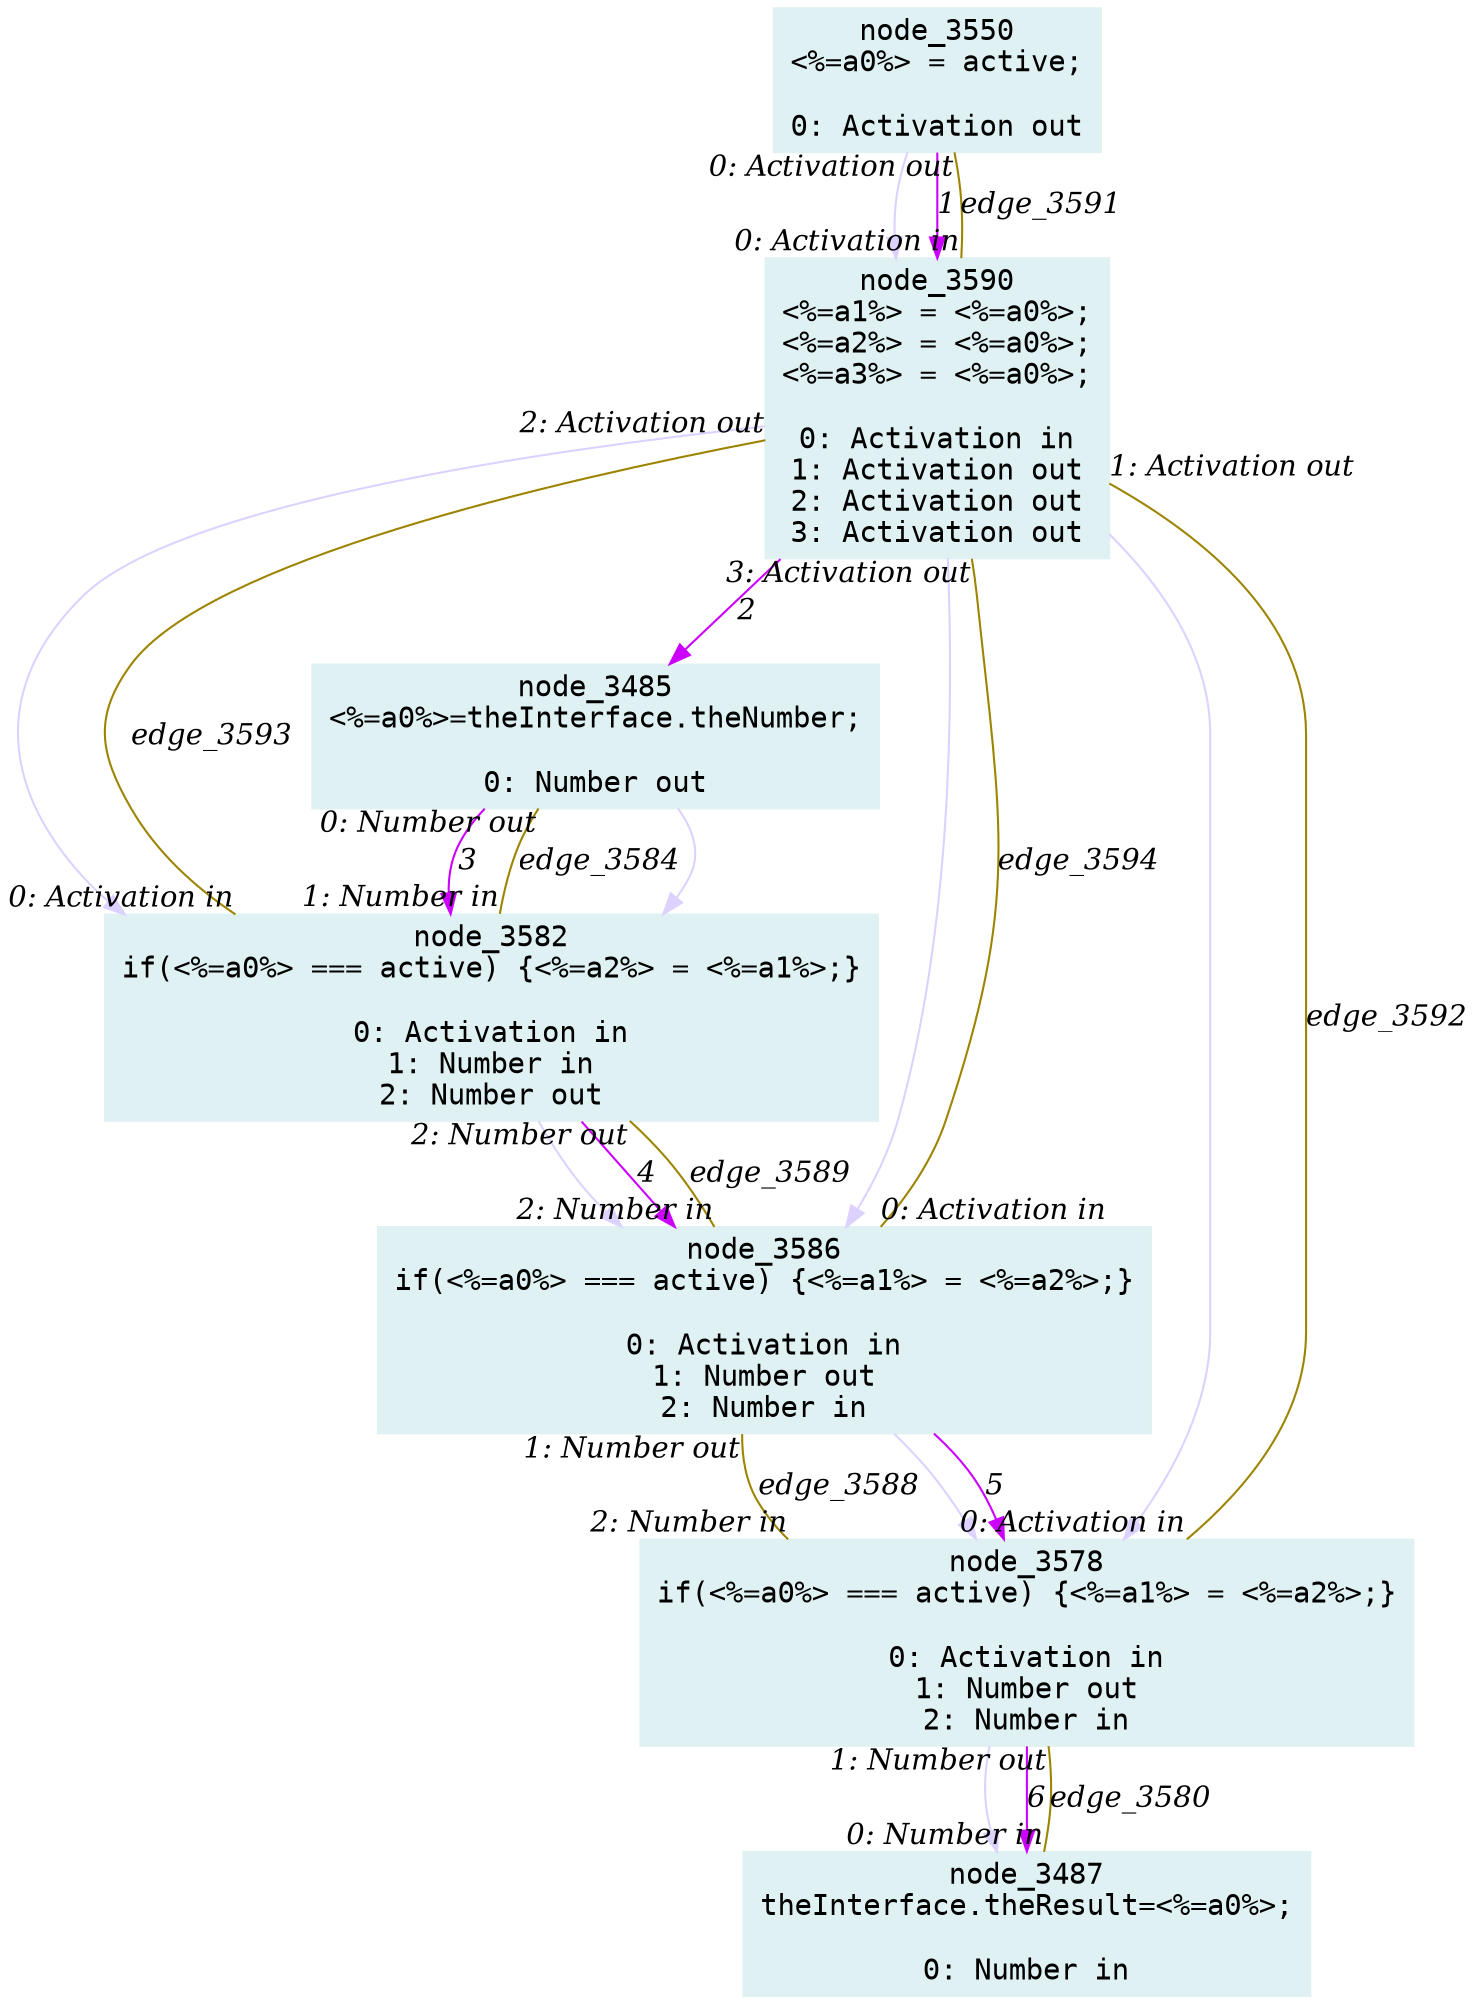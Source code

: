 digraph g{node_3485 [shape="box", style="filled", color="#dff1f2", fontname="Courier", label="node_3485
<%=a0%>=theInterface.theNumber;

0: Number out" ]
node_3487 [shape="box", style="filled", color="#dff1f2", fontname="Courier", label="node_3487
theInterface.theResult=<%=a0%>;

0: Number in" ]
node_3550 [shape="box", style="filled", color="#dff1f2", fontname="Courier", label="node_3550
<%=a0%> = active;

0: Activation out" ]
node_3578 [shape="box", style="filled", color="#dff1f2", fontname="Courier", label="node_3578
if(<%=a0%> === active) {<%=a1%> = <%=a2%>;}

0: Activation in
1: Number out
2: Number in" ]
node_3582 [shape="box", style="filled", color="#dff1f2", fontname="Courier", label="node_3582
if(<%=a0%> === active) {<%=a2%> = <%=a1%>;}

0: Activation in
1: Number in
2: Number out" ]
node_3586 [shape="box", style="filled", color="#dff1f2", fontname="Courier", label="node_3586
if(<%=a0%> === active) {<%=a1%> = <%=a2%>;}

0: Activation in
1: Number out
2: Number in" ]
node_3590 [shape="box", style="filled", color="#dff1f2", fontname="Courier", label="node_3590
<%=a1%> = <%=a0%>;
<%=a2%> = <%=a0%>;
<%=a3%> = <%=a0%>;

0: Activation in
1: Activation out
2: Activation out
3: Activation out" ]
node_3578 -> node_3487 [dir=forward, arrowHead=normal, fontname="Times-Italic", arrowsize=1, color="#ddd2ff", label="",  headlabel="", taillabel="" ]
node_3586 -> node_3578 [dir=forward, arrowHead=normal, fontname="Times-Italic", arrowsize=1, color="#ddd2ff", label="",  headlabel="", taillabel="" ]
node_3582 -> node_3586 [dir=forward, arrowHead=normal, fontname="Times-Italic", arrowsize=1, color="#ddd2ff", label="",  headlabel="", taillabel="" ]
node_3485 -> node_3582 [dir=forward, arrowHead=normal, fontname="Times-Italic", arrowsize=1, color="#ddd2ff", label="",  headlabel="", taillabel="" ]
node_3590 -> node_3578 [dir=forward, arrowHead=normal, fontname="Times-Italic", arrowsize=1, color="#ddd2ff", label="",  headlabel="", taillabel="" ]
node_3590 -> node_3582 [dir=forward, arrowHead=normal, fontname="Times-Italic", arrowsize=1, color="#ddd2ff", label="",  headlabel="", taillabel="" ]
node_3590 -> node_3586 [dir=forward, arrowHead=normal, fontname="Times-Italic", arrowsize=1, color="#ddd2ff", label="",  headlabel="", taillabel="" ]
node_3550 -> node_3590 [dir=forward, arrowHead=normal, fontname="Times-Italic", arrowsize=1, color="#ddd2ff", label="",  headlabel="", taillabel="" ]
node_3550 -> node_3590 [dir=forward, arrowHead=normal, fontname="Times-Italic", arrowsize=1, color="#cc00ff", label="1",  headlabel="", taillabel="" ]
node_3590 -> node_3485 [dir=forward, arrowHead=normal, fontname="Times-Italic", arrowsize=1, color="#cc00ff", label="2",  headlabel="", taillabel="" ]
node_3485 -> node_3582 [dir=forward, arrowHead=normal, fontname="Times-Italic", arrowsize=1, color="#cc00ff", label="3",  headlabel="", taillabel="" ]
node_3582 -> node_3586 [dir=forward, arrowHead=normal, fontname="Times-Italic", arrowsize=1, color="#cc00ff", label="4",  headlabel="", taillabel="" ]
node_3586 -> node_3578 [dir=forward, arrowHead=normal, fontname="Times-Italic", arrowsize=1, color="#cc00ff", label="5",  headlabel="", taillabel="" ]
node_3578 -> node_3487 [dir=forward, arrowHead=normal, fontname="Times-Italic", arrowsize=1, color="#cc00ff", label="6",  headlabel="", taillabel="" ]
node_3578 -> node_3487 [dir=none, arrowHead=none, fontname="Times-Italic", arrowsize=1, color="#9d8400", label="edge_3580",  headlabel="0: Number in", taillabel="1: Number out" ]
node_3582 -> node_3485 [dir=none, arrowHead=none, fontname="Times-Italic", arrowsize=1, color="#9d8400", label="edge_3584",  headlabel="0: Number out", taillabel="1: Number in" ]
node_3586 -> node_3578 [dir=none, arrowHead=none, fontname="Times-Italic", arrowsize=1, color="#9d8400", label="edge_3588",  headlabel="2: Number in", taillabel="1: Number out" ]
node_3586 -> node_3582 [dir=none, arrowHead=none, fontname="Times-Italic", arrowsize=1, color="#9d8400", label="edge_3589",  headlabel="2: Number out", taillabel="2: Number in" ]
node_3550 -> node_3590 [dir=none, arrowHead=none, fontname="Times-Italic", arrowsize=1, color="#9d8400", label="edge_3591",  headlabel="0: Activation in", taillabel="0: Activation out" ]
node_3590 -> node_3578 [dir=none, arrowHead=none, fontname="Times-Italic", arrowsize=1, color="#9d8400", label="edge_3592",  headlabel="0: Activation in", taillabel="1: Activation out" ]
node_3590 -> node_3582 [dir=none, arrowHead=none, fontname="Times-Italic", arrowsize=1, color="#9d8400", label="edge_3593",  headlabel="0: Activation in", taillabel="2: Activation out" ]
node_3590 -> node_3586 [dir=none, arrowHead=none, fontname="Times-Italic", arrowsize=1, color="#9d8400", label="edge_3594",  headlabel="0: Activation in", taillabel="3: Activation out" ]
}